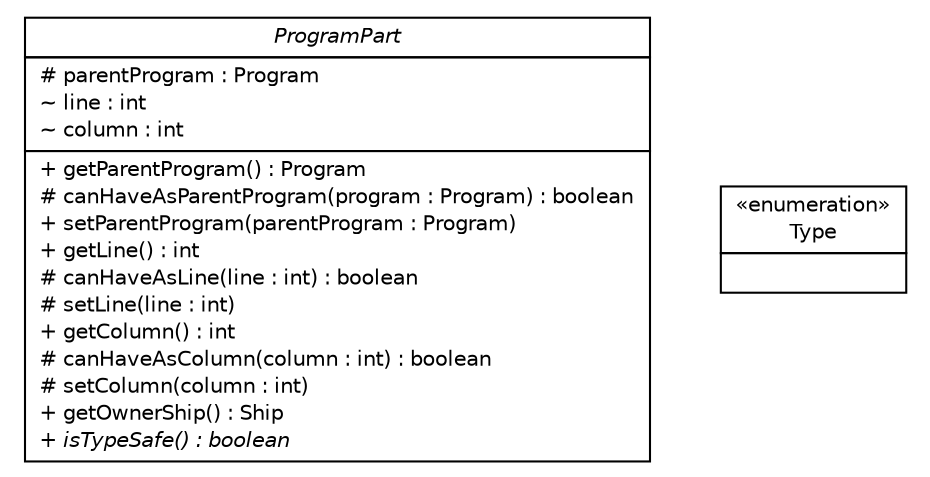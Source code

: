 #!/usr/local/bin/dot
#
# Class diagram 
# Generated by UMLGraph version R5_6 (http://www.umlgraph.org/)
#

digraph G {
	edge [fontname="Helvetica",fontsize=10,labelfontname="Helvetica",labelfontsize=10];
	node [fontname="Helvetica",fontsize=10,shape=plaintext];
	nodesep=0.25;
	ranksep=0.5;
	// model.programs.parsing.language.ProgramPart
	c674 [label=<<table title="model.programs.parsing.language.ProgramPart" border="0" cellborder="1" cellspacing="0" cellpadding="2" port="p" href="./ProgramPart.html">
		<tr><td><table border="0" cellspacing="0" cellpadding="1">
<tr><td align="center" balign="center"><font face="Helvetica-Oblique"> ProgramPart </font></td></tr>
		</table></td></tr>
		<tr><td><table border="0" cellspacing="0" cellpadding="1">
<tr><td align="left" balign="left"> # parentProgram : Program </td></tr>
<tr><td align="left" balign="left"> ~ line : int </td></tr>
<tr><td align="left" balign="left"> ~ column : int </td></tr>
		</table></td></tr>
		<tr><td><table border="0" cellspacing="0" cellpadding="1">
<tr><td align="left" balign="left"> + getParentProgram() : Program </td></tr>
<tr><td align="left" balign="left"> # canHaveAsParentProgram(program : Program) : boolean </td></tr>
<tr><td align="left" balign="left"> + setParentProgram(parentProgram : Program) </td></tr>
<tr><td align="left" balign="left"> + getLine() : int </td></tr>
<tr><td align="left" balign="left"> # canHaveAsLine(line : int) : boolean </td></tr>
<tr><td align="left" balign="left"> # setLine(line : int) </td></tr>
<tr><td align="left" balign="left"> + getColumn() : int </td></tr>
<tr><td align="left" balign="left"> # canHaveAsColumn(column : int) : boolean </td></tr>
<tr><td align="left" balign="left"> # setColumn(column : int) </td></tr>
<tr><td align="left" balign="left"> + getOwnerShip() : Ship </td></tr>
<tr><td align="left" balign="left"><font face="Helvetica-Oblique" point-size="10.0"> + isTypeSafe() : boolean </font></td></tr>
		</table></td></tr>
		</table>>, URL="./ProgramPart.html", fontname="Helvetica", fontcolor="black", fontsize=10.0];
	// model.programs.parsing.language.Type
	c675 [label=<<table title="model.programs.parsing.language.Type" border="0" cellborder="1" cellspacing="0" cellpadding="2" port="p" href="./Type.html">
		<tr><td><table border="0" cellspacing="0" cellpadding="1">
<tr><td align="center" balign="center"> &#171;enumeration&#187; </td></tr>
<tr><td align="center" balign="center"> Type </td></tr>
		</table></td></tr>
		<tr><td><table border="0" cellspacing="0" cellpadding="1">
<tr><td align="left" balign="left">  </td></tr>
		</table></td></tr>
		</table>>, URL="./Type.html", fontname="Helvetica", fontcolor="black", fontsize=10.0];
}

